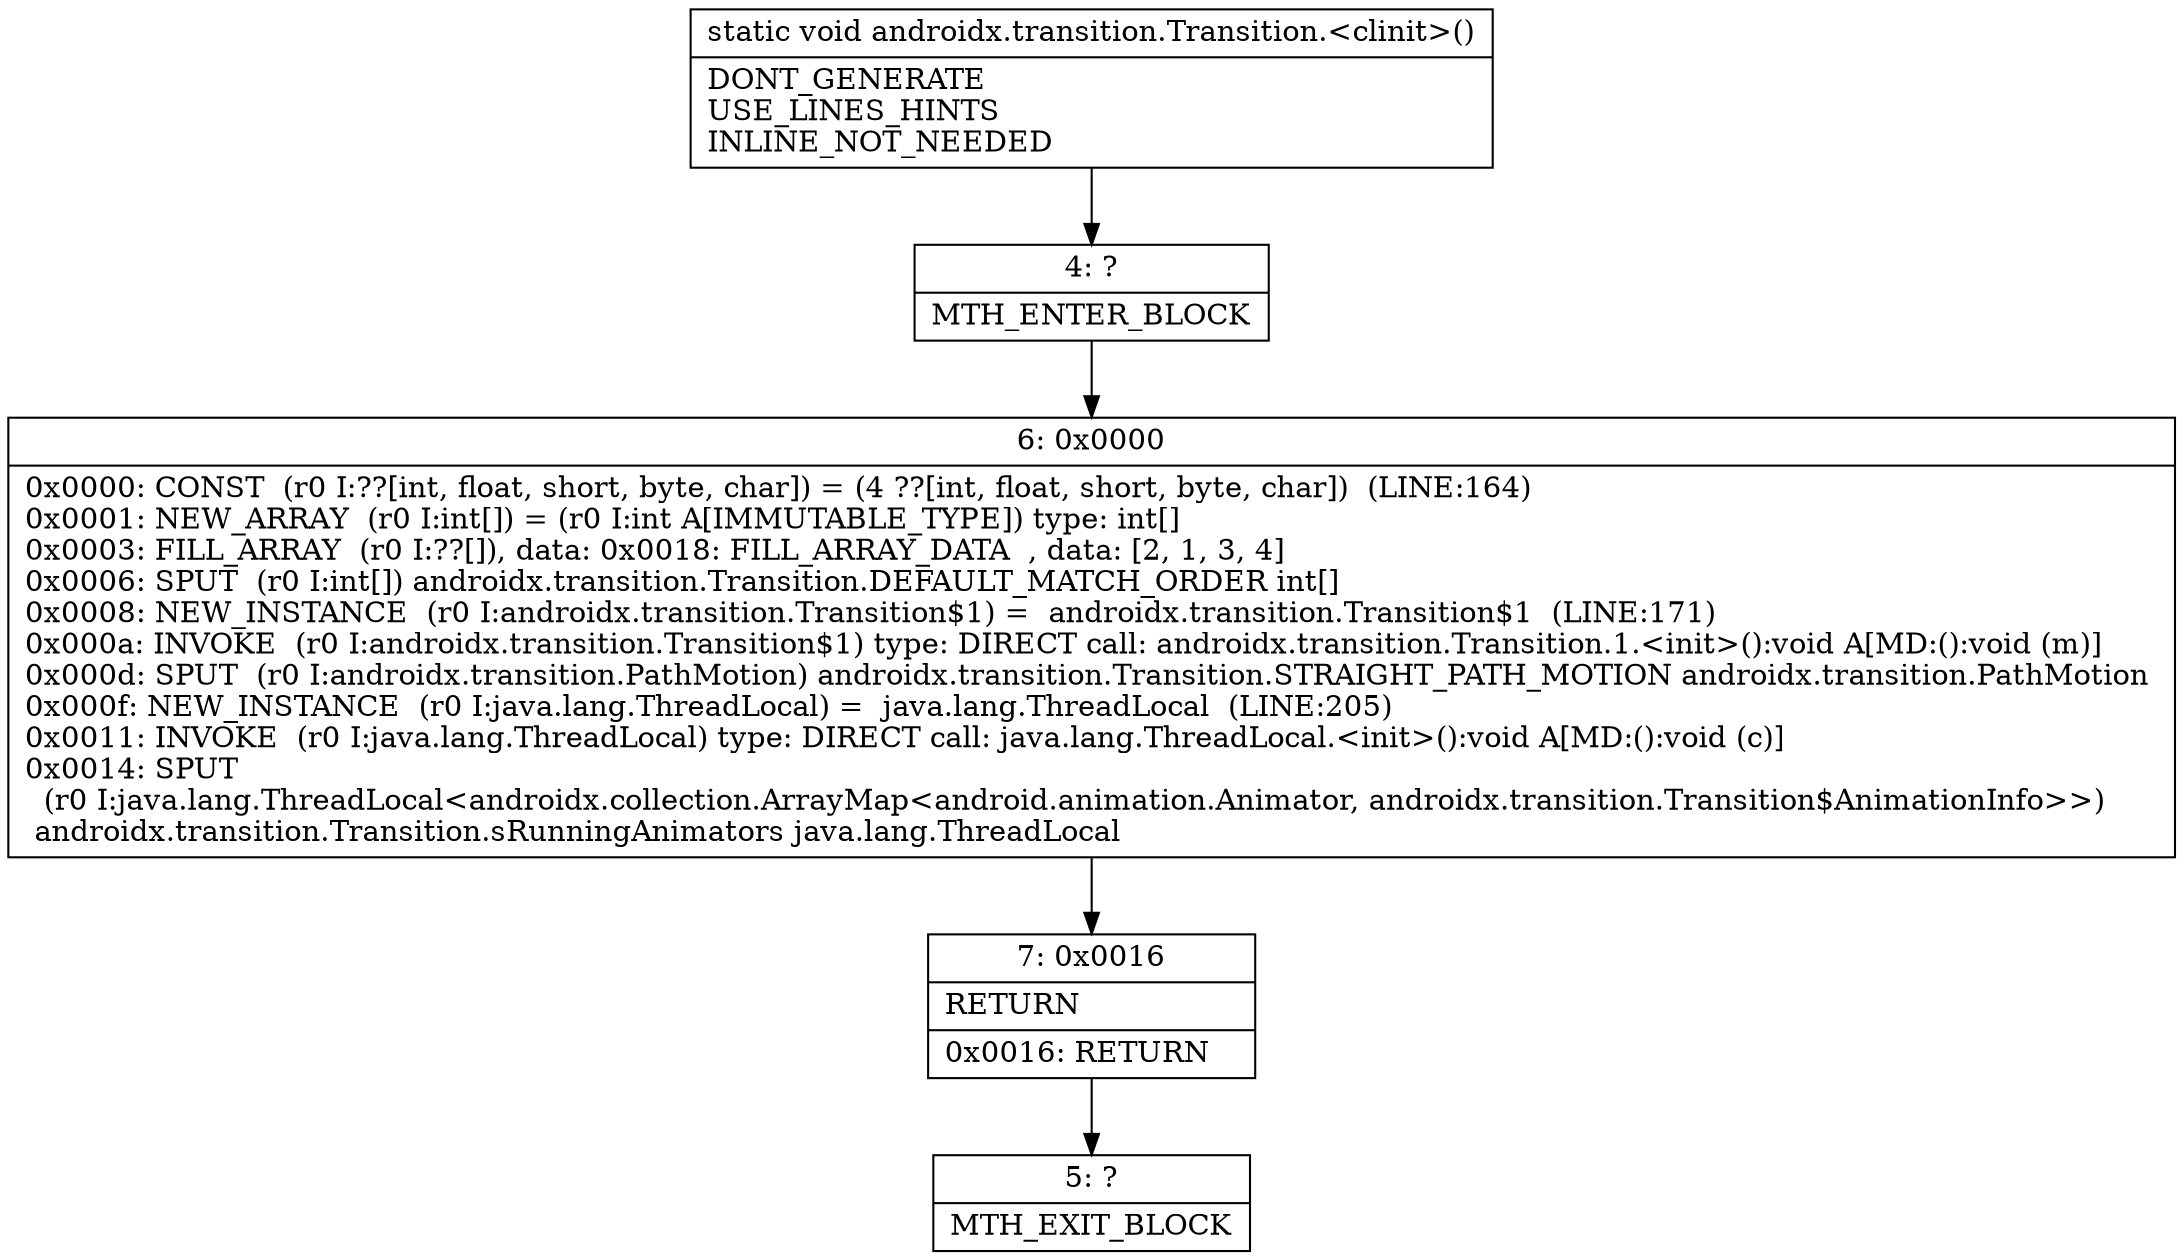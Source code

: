 digraph "CFG forandroidx.transition.Transition.\<clinit\>()V" {
Node_4 [shape=record,label="{4\:\ ?|MTH_ENTER_BLOCK\l}"];
Node_6 [shape=record,label="{6\:\ 0x0000|0x0000: CONST  (r0 I:??[int, float, short, byte, char]) = (4 ??[int, float, short, byte, char])  (LINE:164)\l0x0001: NEW_ARRAY  (r0 I:int[]) = (r0 I:int A[IMMUTABLE_TYPE]) type: int[] \l0x0003: FILL_ARRAY  (r0 I:??[]), data: 0x0018: FILL_ARRAY_DATA  , data: [2, 1, 3, 4] \l0x0006: SPUT  (r0 I:int[]) androidx.transition.Transition.DEFAULT_MATCH_ORDER int[] \l0x0008: NEW_INSTANCE  (r0 I:androidx.transition.Transition$1) =  androidx.transition.Transition$1  (LINE:171)\l0x000a: INVOKE  (r0 I:androidx.transition.Transition$1) type: DIRECT call: androidx.transition.Transition.1.\<init\>():void A[MD:():void (m)]\l0x000d: SPUT  (r0 I:androidx.transition.PathMotion) androidx.transition.Transition.STRAIGHT_PATH_MOTION androidx.transition.PathMotion \l0x000f: NEW_INSTANCE  (r0 I:java.lang.ThreadLocal) =  java.lang.ThreadLocal  (LINE:205)\l0x0011: INVOKE  (r0 I:java.lang.ThreadLocal) type: DIRECT call: java.lang.ThreadLocal.\<init\>():void A[MD:():void (c)]\l0x0014: SPUT  \l  (r0 I:java.lang.ThreadLocal\<androidx.collection.ArrayMap\<android.animation.Animator, androidx.transition.Transition$AnimationInfo\>\>)\l androidx.transition.Transition.sRunningAnimators java.lang.ThreadLocal \l}"];
Node_7 [shape=record,label="{7\:\ 0x0016|RETURN\l|0x0016: RETURN   \l}"];
Node_5 [shape=record,label="{5\:\ ?|MTH_EXIT_BLOCK\l}"];
MethodNode[shape=record,label="{static void androidx.transition.Transition.\<clinit\>()  | DONT_GENERATE\lUSE_LINES_HINTS\lINLINE_NOT_NEEDED\l}"];
MethodNode -> Node_4;Node_4 -> Node_6;
Node_6 -> Node_7;
Node_7 -> Node_5;
}

